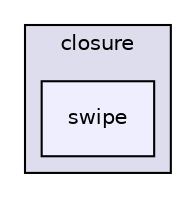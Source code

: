 digraph "libs/angular/angular-material-fileinput-master/bower_components/angular-material/modules/closure/swipe" {
  compound=true
  node [ fontsize="10", fontname="Helvetica"];
  edge [ labelfontsize="10", labelfontname="Helvetica"];
  subgraph clusterdir_9508a65cdb91278c0406c0d6c7b30c42 {
    graph [ bgcolor="#ddddee", pencolor="black", label="closure" fontname="Helvetica", fontsize="10", URL="dir_9508a65cdb91278c0406c0d6c7b30c42.html"]
  dir_3d682c8aefdd3ce9ddc0a5da703b401c [shape=box, label="swipe", style="filled", fillcolor="#eeeeff", pencolor="black", URL="dir_3d682c8aefdd3ce9ddc0a5da703b401c.html"];
  }
}
